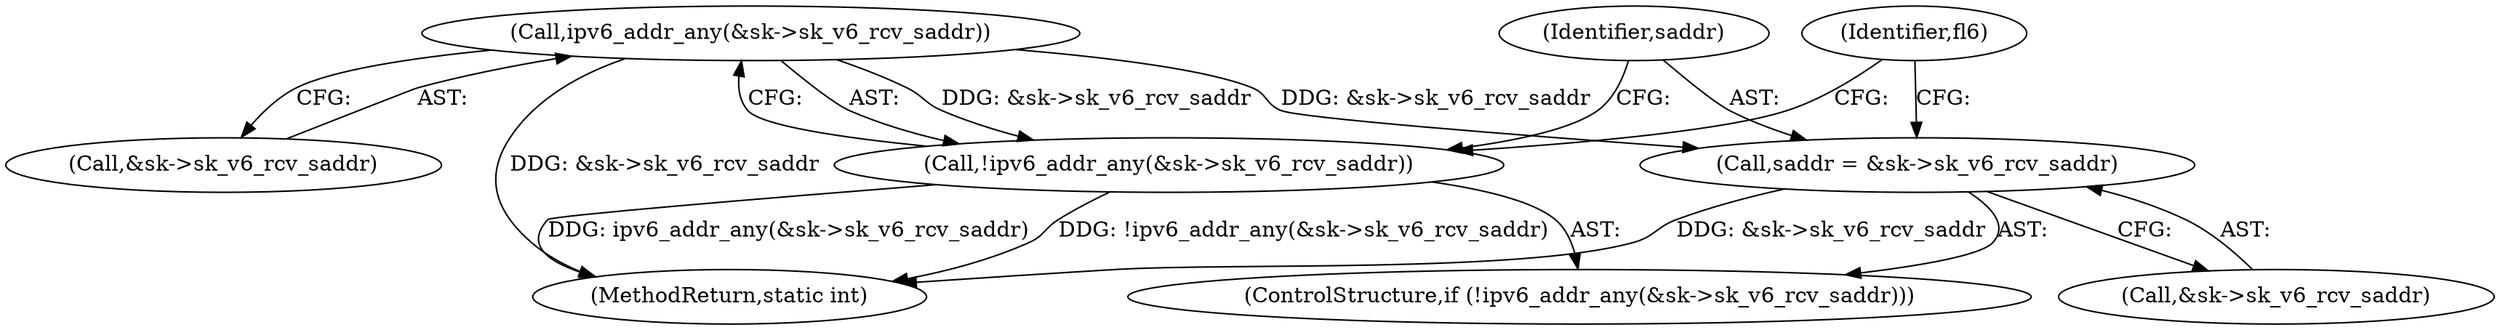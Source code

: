 digraph "0_linux_45f6fad84cc305103b28d73482b344d7f5b76f39_15@pointer" {
"1000445" [label="(Call,ipv6_addr_any(&sk->sk_v6_rcv_saddr))"];
"1000444" [label="(Call,!ipv6_addr_any(&sk->sk_v6_rcv_saddr))"];
"1000450" [label="(Call,saddr = &sk->sk_v6_rcv_saddr)"];
"1000444" [label="(Call,!ipv6_addr_any(&sk->sk_v6_rcv_saddr))"];
"1000458" [label="(Identifier,fl6)"];
"1000717" [label="(MethodReturn,static int)"];
"1000445" [label="(Call,ipv6_addr_any(&sk->sk_v6_rcv_saddr))"];
"1000443" [label="(ControlStructure,if (!ipv6_addr_any(&sk->sk_v6_rcv_saddr)))"];
"1000450" [label="(Call,saddr = &sk->sk_v6_rcv_saddr)"];
"1000451" [label="(Identifier,saddr)"];
"1000452" [label="(Call,&sk->sk_v6_rcv_saddr)"];
"1000446" [label="(Call,&sk->sk_v6_rcv_saddr)"];
"1000445" -> "1000444"  [label="AST: "];
"1000445" -> "1000446"  [label="CFG: "];
"1000446" -> "1000445"  [label="AST: "];
"1000444" -> "1000445"  [label="CFG: "];
"1000445" -> "1000717"  [label="DDG: &sk->sk_v6_rcv_saddr"];
"1000445" -> "1000444"  [label="DDG: &sk->sk_v6_rcv_saddr"];
"1000445" -> "1000450"  [label="DDG: &sk->sk_v6_rcv_saddr"];
"1000444" -> "1000443"  [label="AST: "];
"1000451" -> "1000444"  [label="CFG: "];
"1000458" -> "1000444"  [label="CFG: "];
"1000444" -> "1000717"  [label="DDG: ipv6_addr_any(&sk->sk_v6_rcv_saddr)"];
"1000444" -> "1000717"  [label="DDG: !ipv6_addr_any(&sk->sk_v6_rcv_saddr)"];
"1000450" -> "1000443"  [label="AST: "];
"1000450" -> "1000452"  [label="CFG: "];
"1000451" -> "1000450"  [label="AST: "];
"1000452" -> "1000450"  [label="AST: "];
"1000458" -> "1000450"  [label="CFG: "];
"1000450" -> "1000717"  [label="DDG: &sk->sk_v6_rcv_saddr"];
}
